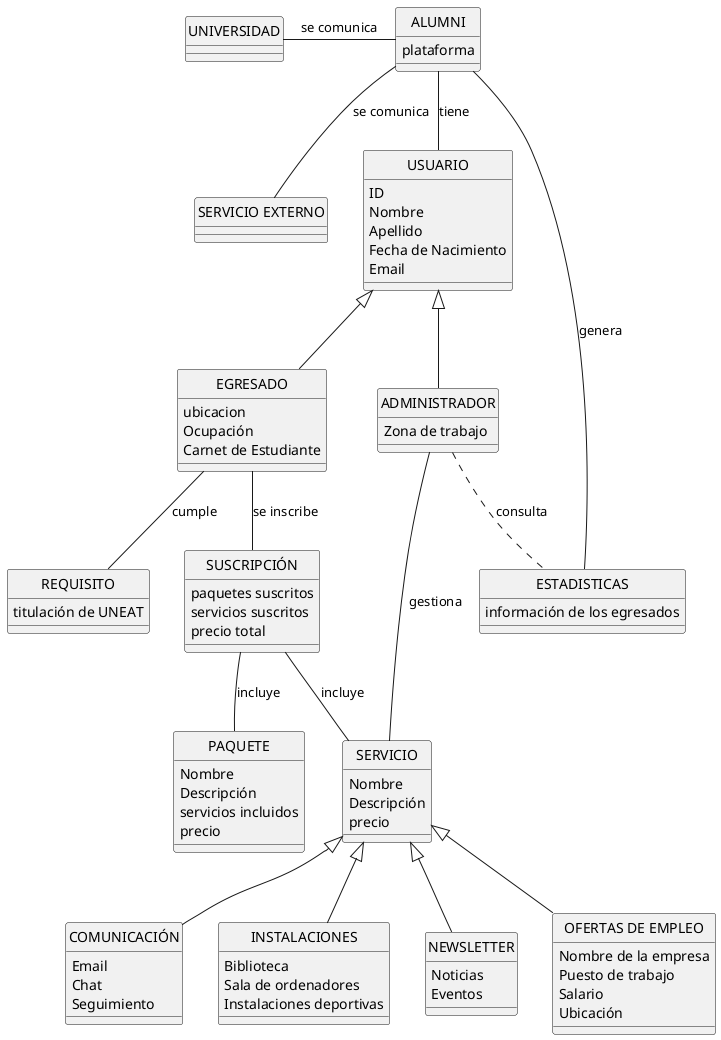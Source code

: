 @startuml AlumniModel

'!theme amiga
skinparam backgroundColor transparent
skinparam defaultFontName Arial
hide circle

class ALUMNI 
{
   plataforma
}

class "SERVICIO EXTERNO" {}

class UNIVERSIDAD {}

class USUARIO 
{
    ID
    Nombre 
    Apellido
    Fecha de Nacimiento
    Email
}

class EGRESADO 
{
    ubicacion
    Ocupación
    Carnet de Estudiante
}

class ADMINISTRADOR 
{
    Zona de trabajo
}

class REQUISITO 
{
    titulación de UNEAT
}

class ESTADISTICAS 
{
    información de los egresados
}

class SUSCRIPCIÓN 
{
    paquetes suscritos
    servicios suscritos
    precio total
}

class PAQUETE
{
    Nombre
    Descripción
    servicios incluidos
    precio
}

class SERVICIO 
{
    Nombre 
    Descripción
    precio
}

class COMUNICACIÓN 
{
    Email
    Chat
    Seguimiento
}

class INSTALACIONES 
{
    Biblioteca
    Sala de ordenadores
    Instalaciones deportivas
}

class NEWSLETTER 
{
    Noticias
    Eventos
}

class "OFERTAS DE EMPLEO" 
{
    Nombre de la empresa
    Puesto de trabajo
    Salario
    Ubicación
}

ALUMNI -- USUARIO : tiene
EGRESADO -- SUSCRIPCIÓN : se inscribe
ALUMNI -- "SERVICIO EXTERNO" : se comunica
SUSCRIPCIÓN -- SERVICIO : incluye
EGRESADO -- REQUISITO : cumple
ALUMNI -- ESTADISTICAS : genera
ADMINISTRADOR .. ESTADISTICAS : consulta
SUSCRIPCIÓN -- PAQUETE : incluye
USUARIO <|-- EGRESADO
USUARIO <|-- ADMINISTRADOR
UNIVERSIDAD -right- ALUMNI : se comunica
ADMINISTRADOR -- SERVICIO : gestiona

SERVICIO <|-- "COMUNICACIÓN"
SERVICIO <|-- "INSTALACIONES"
SERVICIO <|-- "NEWSLETTER"
SERVICIO <|-- "OFERTAS DE EMPLEO"

@enduml